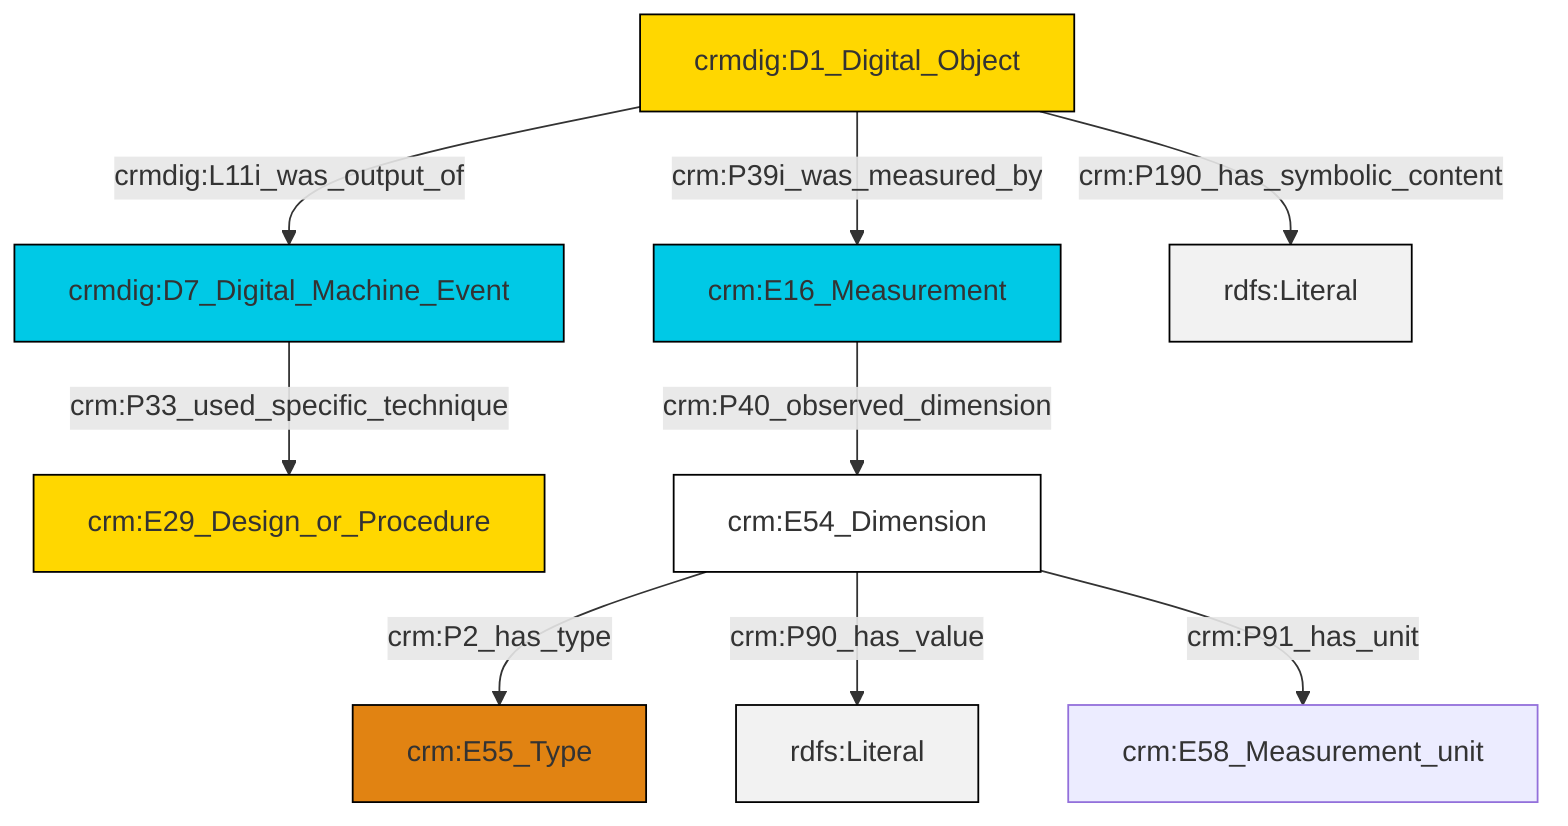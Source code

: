 graph TD
classDef Literal fill:#f2f2f2,stroke:#000000;
classDef CRM_Entity fill:#FFFFFF,stroke:#000000;
classDef Temporal_Entity fill:#00C9E6, stroke:#000000;
classDef Type fill:#E18312, stroke:#000000;
classDef Time-Span fill:#2C9C91, stroke:#000000;
classDef Appellation fill:#FFEB7F, stroke:#000000;
classDef Place fill:#008836, stroke:#000000;
classDef Persistent_Item fill:#B266B2, stroke:#000000;
classDef Conceptual_Object fill:#FFD700, stroke:#000000;
classDef Physical_Thing fill:#D2B48C, stroke:#000000;
classDef Actor fill:#f58aad, stroke:#000000;
classDef PC_Classes fill:#4ce600, stroke:#000000;
classDef Multi fill:#cccccc,stroke:#000000;

0["crmdig:D7_Digital_Machine_Event"]:::Temporal_Entity -->|crm:P33_used_specific_technique| 1["crm:E29_Design_or_Procedure"]:::Conceptual_Object
4["crm:E16_Measurement"]:::Temporal_Entity -->|crm:P40_observed_dimension| 2["crm:E54_Dimension"]:::CRM_Entity
2["crm:E54_Dimension"]:::CRM_Entity -->|crm:P2_has_type| 5["crm:E55_Type"]:::Type
7["crmdig:D1_Digital_Object"]:::Conceptual_Object -->|crmdig:L11i_was_output_of| 0["crmdig:D7_Digital_Machine_Event"]:::Temporal_Entity
2["crm:E54_Dimension"]:::CRM_Entity -->|crm:P90_has_value| 8[rdfs:Literal]:::Literal
7["crmdig:D1_Digital_Object"]:::Conceptual_Object -->|crm:P190_has_symbolic_content| 9[rdfs:Literal]:::Literal
7["crmdig:D1_Digital_Object"]:::Conceptual_Object -->|crm:P39i_was_measured_by| 4["crm:E16_Measurement"]:::Temporal_Entity
2["crm:E54_Dimension"]:::CRM_Entity -->|crm:P91_has_unit| 13["crm:E58_Measurement_unit"]:::Default